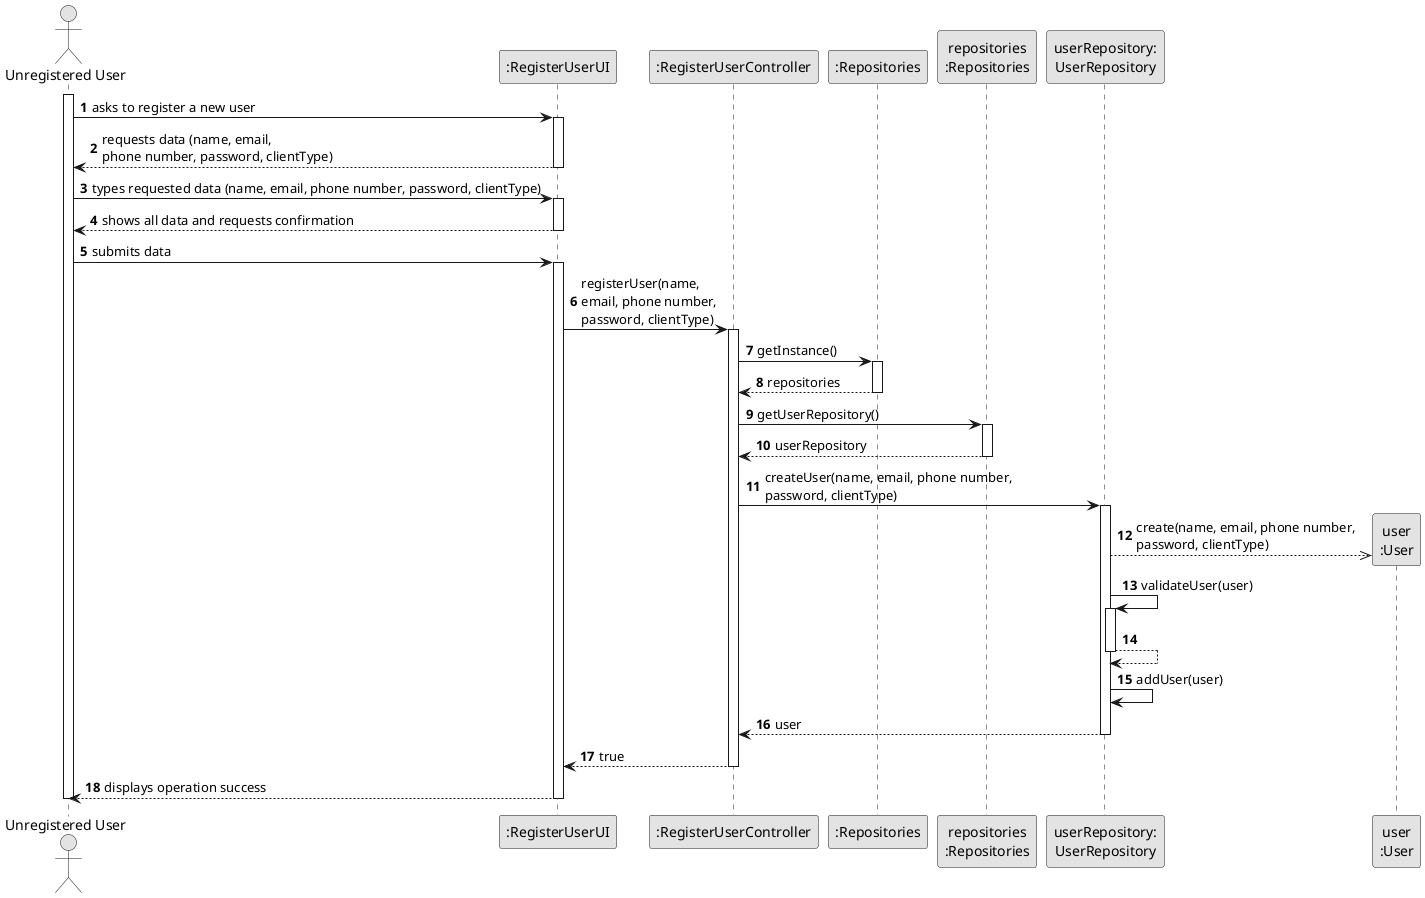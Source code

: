 @startuml
skinparam monochrome true
skinparam packageStyle rectangle
skinparam shadowing false

autonumber

actor "Unregistered User" as User
participant ":RegisterUserUI" as UI
participant ":RegisterUserController" as CTRL
participant ":Repositories" as RepositorySingleton
participant "repositories\n:Repositories" as PLAT
participant "userRepository:\nUserRepository" as UserRepository
participant "user\n:User" as UserModel

activate User

    User -> UI : asks to register a new user
    activate UI

        UI --> User : requests data (name, email, \nphone number, password, clientType)
    deactivate UI

    User -> UI : types requested data (name, email, phone number, password, clientType)
    activate UI

        UI ---> User : shows all data and requests confirmation
    deactivate UI

    User -> UI : submits data
    activate UI

        UI -> CTRL : registerUser(name,\nemail, phone number,\npassword, clientType)
        activate CTRL

            CTRL -> RepositorySingleton : getInstance()
            activate RepositorySingleton

                RepositorySingleton --> CTRL : repositories
            deactivate RepositorySingleton

            CTRL -> PLAT : getUserRepository()
            activate PLAT

                PLAT --> CTRL : userRepository
            deactivate PLAT

            CTRL -> UserRepository: createUser(name, email, phone number,\npassword, clientType)
            activate UserRepository

                UserRepository -->> UserModel**: create(name, email, phone number,\npassword, clientType)

                UserRepository -> UserRepository: validateUser(user)
                activate UserRepository
                    UserRepository --> UserRepository
                deactivate UserRepository

                UserRepository -> UserRepository: addUser(user)

                UserRepository --> CTRL : user

            deactivate UserRepository

            CTRL --> UI: true
            deactivate CTRL

            UI --> User: displays operation success
    deactivate UI

deactivate User
@enduml
